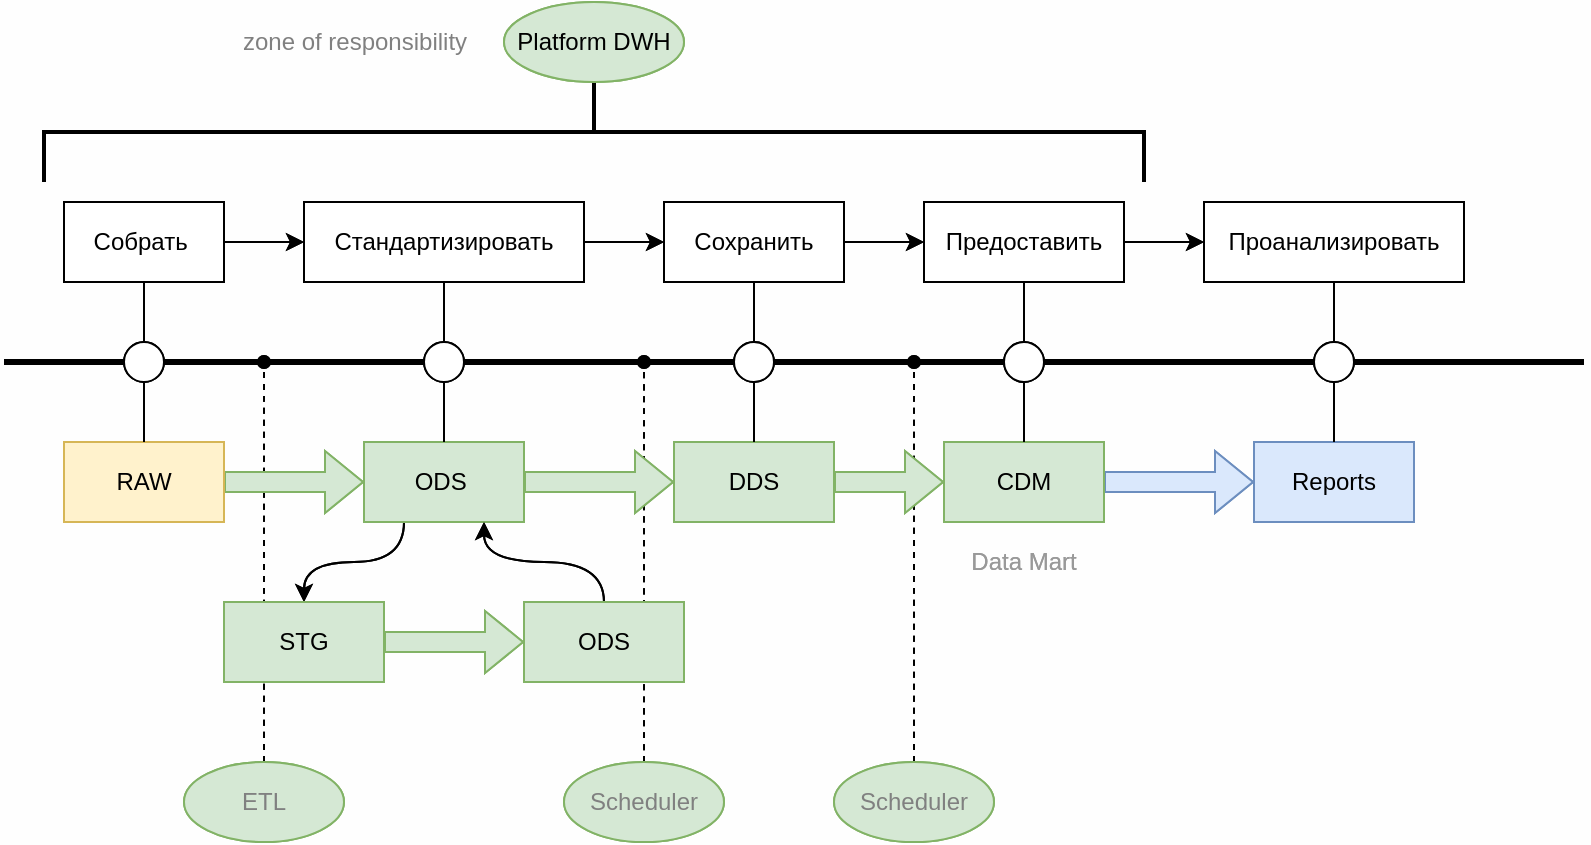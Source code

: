 <mxfile version="22.0.6" type="github" pages="2">
  <diagram id="c-QMJQ57p_6x7q5uFnAX" name="Страница 1">
    <mxGraphModel dx="1674" dy="754" grid="1" gridSize="10" guides="1" tooltips="1" connect="1" arrows="1" fold="1" page="1" pageScale="1" pageWidth="827" pageHeight="1169" background="#FEFEFE" math="0" shadow="0">
      <root>
        <mxCell id="0" />
        <mxCell id="1" parent="0" />
        <mxCell id="WcInBPtn6R1BTD71Xo1q-1" style="edgeStyle=orthogonalEdgeStyle;rounded=0;orthogonalLoop=1;jettySize=auto;html=1;dashed=1;strokeWidth=1;fontColor=#999999;startArrow=none;startFill=0;endArrow=oval;endFill=1;curved=1;" parent="1" source="WcInBPtn6R1BTD71Xo1q-53" edge="1">
          <mxGeometry relative="1" as="geometry">
            <mxPoint x="465" y="240" as="targetPoint" />
          </mxGeometry>
        </mxCell>
        <mxCell id="WcInBPtn6R1BTD71Xo1q-2" style="edgeStyle=orthogonalEdgeStyle;rounded=0;orthogonalLoop=1;jettySize=auto;html=1;dashed=1;strokeWidth=1;fontColor=#999999;startArrow=none;startFill=0;endArrow=oval;endFill=1;exitX=0.5;exitY=0;exitDx=0;exitDy=0;curved=1;" parent="1" source="WcInBPtn6R1BTD71Xo1q-52" edge="1">
          <mxGeometry relative="1" as="geometry">
            <mxPoint x="330" y="240" as="targetPoint" />
            <Array as="points">
              <mxPoint x="330" y="440" />
            </Array>
          </mxGeometry>
        </mxCell>
        <mxCell id="WcInBPtn6R1BTD71Xo1q-3" style="edgeStyle=orthogonalEdgeStyle;rounded=0;orthogonalLoop=1;jettySize=auto;html=1;strokeWidth=1;fontColor=#999999;startArrow=none;startFill=0;endArrow=oval;endFill=1;dashed=1;curved=1;" parent="1" source="WcInBPtn6R1BTD71Xo1q-51" edge="1">
          <mxGeometry relative="1" as="geometry">
            <mxPoint x="140" y="240" as="targetPoint" />
          </mxGeometry>
        </mxCell>
        <mxCell id="WcInBPtn6R1BTD71Xo1q-4" value="" style="edgeStyle=orthogonalEdgeStyle;rounded=0;orthogonalLoop=1;jettySize=auto;html=1;curved=1;" parent="1" source="WcInBPtn6R1BTD71Xo1q-5" target="WcInBPtn6R1BTD71Xo1q-7" edge="1">
          <mxGeometry relative="1" as="geometry" />
        </mxCell>
        <mxCell id="WcInBPtn6R1BTD71Xo1q-5" value="Собрать&amp;nbsp;" style="rounded=0;whiteSpace=wrap;html=1;fontFamily=Helvetica;fontSize=12;fontColor=default;align=center;strokeColor=default;fillColor=default;" parent="1" vertex="1">
          <mxGeometry x="40" y="160" width="80" height="40" as="geometry" />
        </mxCell>
        <mxCell id="WcInBPtn6R1BTD71Xo1q-6" value="" style="edgeStyle=orthogonalEdgeStyle;rounded=0;orthogonalLoop=1;jettySize=auto;html=1;curved=1;" parent="1" source="WcInBPtn6R1BTD71Xo1q-7" target="WcInBPtn6R1BTD71Xo1q-9" edge="1">
          <mxGeometry relative="1" as="geometry" />
        </mxCell>
        <mxCell id="WcInBPtn6R1BTD71Xo1q-7" value="Стандартизировать" style="rounded=0;whiteSpace=wrap;html=1;" parent="1" vertex="1">
          <mxGeometry x="160" y="160" width="140" height="40" as="geometry" />
        </mxCell>
        <mxCell id="WcInBPtn6R1BTD71Xo1q-8" value="" style="edgeStyle=orthogonalEdgeStyle;rounded=0;orthogonalLoop=1;jettySize=auto;html=1;curved=1;" parent="1" source="WcInBPtn6R1BTD71Xo1q-9" target="WcInBPtn6R1BTD71Xo1q-11" edge="1">
          <mxGeometry relative="1" as="geometry" />
        </mxCell>
        <mxCell id="WcInBPtn6R1BTD71Xo1q-9" value="Сохранить" style="rounded=0;whiteSpace=wrap;html=1;" parent="1" vertex="1">
          <mxGeometry x="340" y="160" width="90" height="40" as="geometry" />
        </mxCell>
        <mxCell id="WcInBPtn6R1BTD71Xo1q-10" value="" style="edgeStyle=orthogonalEdgeStyle;rounded=0;orthogonalLoop=1;jettySize=auto;html=1;curved=1;" parent="1" source="WcInBPtn6R1BTD71Xo1q-11" target="WcInBPtn6R1BTD71Xo1q-12" edge="1">
          <mxGeometry relative="1" as="geometry" />
        </mxCell>
        <mxCell id="WcInBPtn6R1BTD71Xo1q-11" value="Предоставить" style="rounded=0;whiteSpace=wrap;html=1;" parent="1" vertex="1">
          <mxGeometry x="470" y="160" width="100" height="40" as="geometry" />
        </mxCell>
        <mxCell id="WcInBPtn6R1BTD71Xo1q-12" value="Проанализировать" style="rounded=0;whiteSpace=wrap;html=1;" parent="1" vertex="1">
          <mxGeometry x="610" y="160" width="130" height="40" as="geometry" />
        </mxCell>
        <mxCell id="WcInBPtn6R1BTD71Xo1q-13" value="" style="endArrow=none;html=1;rounded=0;startArrow=none;strokeWidth=3;curved=1;" parent="1" source="WcInBPtn6R1BTD71Xo1q-43" edge="1">
          <mxGeometry width="50" height="50" relative="1" as="geometry">
            <mxPoint x="10" y="240" as="sourcePoint" />
            <mxPoint x="800" y="240" as="targetPoint" />
          </mxGeometry>
        </mxCell>
        <mxCell id="WcInBPtn6R1BTD71Xo1q-14" style="edgeStyle=orthogonalEdgeStyle;rounded=0;orthogonalLoop=1;jettySize=auto;html=1;entryX=0;entryY=0.5;entryDx=0;entryDy=0;shape=flexArrow;fillColor=#d5e8d4;strokeColor=#82b366;curved=1;" parent="1" source="WcInBPtn6R1BTD71Xo1q-15" target="WcInBPtn6R1BTD71Xo1q-18" edge="1">
          <mxGeometry relative="1" as="geometry" />
        </mxCell>
        <mxCell id="WcInBPtn6R1BTD71Xo1q-15" value="RAW" style="rounded=0;whiteSpace=wrap;html=1;fillColor=#fff2cc;strokeColor=#d6b656;" parent="1" vertex="1">
          <mxGeometry x="40" y="280" width="80" height="40" as="geometry" />
        </mxCell>
        <mxCell id="WcInBPtn6R1BTD71Xo1q-16" style="edgeStyle=orthogonalEdgeStyle;rounded=0;orthogonalLoop=1;jettySize=auto;html=1;entryX=0;entryY=0.5;entryDx=0;entryDy=0;shape=flexArrow;fillColor=#d5e8d4;strokeColor=#82b366;curved=1;" parent="1" source="WcInBPtn6R1BTD71Xo1q-18" target="WcInBPtn6R1BTD71Xo1q-20" edge="1">
          <mxGeometry relative="1" as="geometry" />
        </mxCell>
        <mxCell id="WcInBPtn6R1BTD71Xo1q-17" style="edgeStyle=orthogonalEdgeStyle;rounded=0;orthogonalLoop=1;jettySize=auto;html=1;entryX=0.5;entryY=0;entryDx=0;entryDy=0;strokeWidth=1;startArrow=none;startFill=0;endArrow=classic;endFill=1;curved=1;" parent="1" source="WcInBPtn6R1BTD71Xo1q-18" target="WcInBPtn6R1BTD71Xo1q-46" edge="1">
          <mxGeometry relative="1" as="geometry">
            <Array as="points">
              <mxPoint x="210" y="340" />
              <mxPoint x="160" y="340" />
            </Array>
          </mxGeometry>
        </mxCell>
        <mxCell id="WcInBPtn6R1BTD71Xo1q-18" value="ODS&amp;nbsp;" style="rounded=0;whiteSpace=wrap;html=1;fillColor=#d5e8d4;strokeColor=#82b366;" parent="1" vertex="1">
          <mxGeometry x="190" y="280" width="80" height="40" as="geometry" />
        </mxCell>
        <mxCell id="WcInBPtn6R1BTD71Xo1q-19" style="edgeStyle=orthogonalEdgeStyle;rounded=0;orthogonalLoop=1;jettySize=auto;html=1;entryX=0;entryY=0.5;entryDx=0;entryDy=0;shape=flexArrow;fillColor=#d5e8d4;strokeColor=#82b366;curved=1;" parent="1" source="WcInBPtn6R1BTD71Xo1q-20" target="WcInBPtn6R1BTD71Xo1q-22" edge="1">
          <mxGeometry relative="1" as="geometry" />
        </mxCell>
        <mxCell id="WcInBPtn6R1BTD71Xo1q-20" value="DDS" style="rounded=0;whiteSpace=wrap;html=1;fillColor=#d5e8d4;strokeColor=#82b366;" parent="1" vertex="1">
          <mxGeometry x="345" y="280" width="80" height="40" as="geometry" />
        </mxCell>
        <mxCell id="WcInBPtn6R1BTD71Xo1q-21" style="edgeStyle=orthogonalEdgeStyle;rounded=0;orthogonalLoop=1;jettySize=auto;html=1;entryX=0;entryY=0.5;entryDx=0;entryDy=0;shape=flexArrow;fillColor=#dae8fc;strokeColor=#6c8ebf;curved=1;" parent="1" source="WcInBPtn6R1BTD71Xo1q-22" target="WcInBPtn6R1BTD71Xo1q-23" edge="1">
          <mxGeometry relative="1" as="geometry">
            <mxPoint x="630" y="300" as="targetPoint" />
          </mxGeometry>
        </mxCell>
        <mxCell id="WcInBPtn6R1BTD71Xo1q-22" value="CDM" style="rounded=0;whiteSpace=wrap;html=1;fillColor=#d5e8d4;strokeColor=#82b366;" parent="1" vertex="1">
          <mxGeometry x="480" y="280" width="80" height="40" as="geometry" />
        </mxCell>
        <mxCell id="WcInBPtn6R1BTD71Xo1q-23" value="Reports" style="rounded=0;whiteSpace=wrap;html=1;fillColor=#dae8fc;strokeColor=#6c8ebf;" parent="1" vertex="1">
          <mxGeometry x="635" y="280" width="80" height="40" as="geometry" />
        </mxCell>
        <mxCell id="WcInBPtn6R1BTD71Xo1q-24" value="Data Mart" style="text;html=1;strokeColor=none;fillColor=none;align=center;verticalAlign=middle;whiteSpace=wrap;rounded=0;fontColor=#999999;" parent="1" vertex="1">
          <mxGeometry x="480" y="330" width="80" height="20" as="geometry" />
        </mxCell>
        <mxCell id="WcInBPtn6R1BTD71Xo1q-25" value="" style="edgeStyle=orthogonalEdgeStyle;rounded=0;orthogonalLoop=1;jettySize=auto;html=1;startArrow=none;startFill=0;endArrow=none;endFill=0;curved=1;" parent="1" source="WcInBPtn6R1BTD71Xo1q-27" target="WcInBPtn6R1BTD71Xo1q-5" edge="1">
          <mxGeometry relative="1" as="geometry" />
        </mxCell>
        <mxCell id="WcInBPtn6R1BTD71Xo1q-26" style="edgeStyle=orthogonalEdgeStyle;rounded=0;orthogonalLoop=1;jettySize=auto;html=1;entryX=0.5;entryY=0;entryDx=0;entryDy=0;startArrow=none;startFill=0;endArrow=none;endFill=0;curved=1;" parent="1" source="WcInBPtn6R1BTD71Xo1q-27" target="WcInBPtn6R1BTD71Xo1q-15" edge="1">
          <mxGeometry relative="1" as="geometry" />
        </mxCell>
        <mxCell id="WcInBPtn6R1BTD71Xo1q-27" value="" style="ellipse;whiteSpace=wrap;html=1;aspect=fixed;rounded=0;" parent="1" vertex="1">
          <mxGeometry x="70" y="230" width="20" height="20" as="geometry" />
        </mxCell>
        <mxCell id="WcInBPtn6R1BTD71Xo1q-28" value="" style="endArrow=none;html=1;rounded=0;strokeWidth=3;curved=1;" parent="1" target="WcInBPtn6R1BTD71Xo1q-27" edge="1">
          <mxGeometry width="50" height="50" relative="1" as="geometry">
            <mxPoint x="10" y="240" as="sourcePoint" />
            <mxPoint x="800" y="240" as="targetPoint" />
          </mxGeometry>
        </mxCell>
        <mxCell id="WcInBPtn6R1BTD71Xo1q-29" style="edgeStyle=orthogonalEdgeStyle;rounded=0;orthogonalLoop=1;jettySize=auto;html=1;entryX=0.5;entryY=1;entryDx=0;entryDy=0;startArrow=none;startFill=0;endArrow=none;endFill=0;curved=1;" parent="1" source="WcInBPtn6R1BTD71Xo1q-31" target="WcInBPtn6R1BTD71Xo1q-7" edge="1">
          <mxGeometry relative="1" as="geometry" />
        </mxCell>
        <mxCell id="WcInBPtn6R1BTD71Xo1q-30" style="edgeStyle=orthogonalEdgeStyle;rounded=0;orthogonalLoop=1;jettySize=auto;html=1;entryX=0.5;entryY=0;entryDx=0;entryDy=0;startArrow=none;startFill=0;endArrow=none;endFill=0;curved=1;" parent="1" source="WcInBPtn6R1BTD71Xo1q-31" target="WcInBPtn6R1BTD71Xo1q-18" edge="1">
          <mxGeometry relative="1" as="geometry" />
        </mxCell>
        <mxCell id="WcInBPtn6R1BTD71Xo1q-31" value="" style="ellipse;whiteSpace=wrap;html=1;aspect=fixed;rounded=0;" parent="1" vertex="1">
          <mxGeometry x="220" y="230" width="20" height="20" as="geometry" />
        </mxCell>
        <mxCell id="WcInBPtn6R1BTD71Xo1q-32" value="" style="endArrow=none;html=1;rounded=0;startArrow=none;strokeWidth=3;curved=1;" parent="1" source="WcInBPtn6R1BTD71Xo1q-27" target="WcInBPtn6R1BTD71Xo1q-31" edge="1">
          <mxGeometry width="50" height="50" relative="1" as="geometry">
            <mxPoint x="90" y="240" as="sourcePoint" />
            <mxPoint x="800" y="240" as="targetPoint" />
            <Array as="points">
              <mxPoint x="150" y="240" />
            </Array>
          </mxGeometry>
        </mxCell>
        <mxCell id="WcInBPtn6R1BTD71Xo1q-33" value="" style="edgeStyle=orthogonalEdgeStyle;rounded=0;orthogonalLoop=1;jettySize=auto;html=1;startArrow=none;startFill=0;endArrow=none;endFill=0;curved=1;" parent="1" source="WcInBPtn6R1BTD71Xo1q-35" target="WcInBPtn6R1BTD71Xo1q-9" edge="1">
          <mxGeometry relative="1" as="geometry" />
        </mxCell>
        <mxCell id="WcInBPtn6R1BTD71Xo1q-34" value="" style="edgeStyle=orthogonalEdgeStyle;rounded=0;orthogonalLoop=1;jettySize=auto;html=1;startArrow=none;startFill=0;endArrow=none;endFill=0;curved=1;" parent="1" source="WcInBPtn6R1BTD71Xo1q-35" target="WcInBPtn6R1BTD71Xo1q-20" edge="1">
          <mxGeometry relative="1" as="geometry" />
        </mxCell>
        <mxCell id="WcInBPtn6R1BTD71Xo1q-35" value="" style="ellipse;whiteSpace=wrap;html=1;aspect=fixed;rounded=0;" parent="1" vertex="1">
          <mxGeometry x="375" y="230" width="20" height="20" as="geometry" />
        </mxCell>
        <mxCell id="WcInBPtn6R1BTD71Xo1q-36" value="" style="endArrow=none;html=1;rounded=0;startArrow=none;strokeWidth=3;curved=1;" parent="1" source="WcInBPtn6R1BTD71Xo1q-31" target="WcInBPtn6R1BTD71Xo1q-35" edge="1">
          <mxGeometry width="50" height="50" relative="1" as="geometry">
            <mxPoint x="240" y="240" as="sourcePoint" />
            <mxPoint x="800" y="240" as="targetPoint" />
          </mxGeometry>
        </mxCell>
        <mxCell id="WcInBPtn6R1BTD71Xo1q-37" value="" style="edgeStyle=orthogonalEdgeStyle;rounded=0;orthogonalLoop=1;jettySize=auto;html=1;startArrow=none;startFill=0;endArrow=none;endFill=0;curved=1;" parent="1" source="WcInBPtn6R1BTD71Xo1q-39" target="WcInBPtn6R1BTD71Xo1q-11" edge="1">
          <mxGeometry relative="1" as="geometry" />
        </mxCell>
        <mxCell id="WcInBPtn6R1BTD71Xo1q-38" style="edgeStyle=orthogonalEdgeStyle;rounded=0;orthogonalLoop=1;jettySize=auto;html=1;entryX=0.5;entryY=0;entryDx=0;entryDy=0;startArrow=none;startFill=0;endArrow=none;endFill=0;curved=1;" parent="1" source="WcInBPtn6R1BTD71Xo1q-39" target="WcInBPtn6R1BTD71Xo1q-22" edge="1">
          <mxGeometry relative="1" as="geometry" />
        </mxCell>
        <mxCell id="WcInBPtn6R1BTD71Xo1q-39" value="" style="ellipse;whiteSpace=wrap;html=1;aspect=fixed;rounded=0;" parent="1" vertex="1">
          <mxGeometry x="510" y="230" width="20" height="20" as="geometry" />
        </mxCell>
        <mxCell id="WcInBPtn6R1BTD71Xo1q-40" value="" style="endArrow=none;html=1;rounded=0;startArrow=none;strokeWidth=3;curved=1;" parent="1" source="WcInBPtn6R1BTD71Xo1q-35" target="WcInBPtn6R1BTD71Xo1q-39" edge="1">
          <mxGeometry width="50" height="50" relative="1" as="geometry">
            <mxPoint x="395" y="240" as="sourcePoint" />
            <mxPoint x="800" y="240" as="targetPoint" />
            <Array as="points">
              <mxPoint x="460" y="240" />
            </Array>
          </mxGeometry>
        </mxCell>
        <mxCell id="WcInBPtn6R1BTD71Xo1q-41" value="" style="edgeStyle=orthogonalEdgeStyle;rounded=0;orthogonalLoop=1;jettySize=auto;html=1;startArrow=none;startFill=0;endArrow=none;endFill=0;curved=1;" parent="1" source="WcInBPtn6R1BTD71Xo1q-43" target="WcInBPtn6R1BTD71Xo1q-12" edge="1">
          <mxGeometry relative="1" as="geometry" />
        </mxCell>
        <mxCell id="WcInBPtn6R1BTD71Xo1q-42" value="" style="edgeStyle=orthogonalEdgeStyle;rounded=0;orthogonalLoop=1;jettySize=auto;html=1;startArrow=none;startFill=0;endArrow=none;endFill=0;curved=1;" parent="1" source="WcInBPtn6R1BTD71Xo1q-43" target="WcInBPtn6R1BTD71Xo1q-23" edge="1">
          <mxGeometry relative="1" as="geometry" />
        </mxCell>
        <mxCell id="WcInBPtn6R1BTD71Xo1q-43" value="" style="ellipse;whiteSpace=wrap;html=1;aspect=fixed;rounded=0;" parent="1" vertex="1">
          <mxGeometry x="665" y="230" width="20" height="20" as="geometry" />
        </mxCell>
        <mxCell id="WcInBPtn6R1BTD71Xo1q-44" value="" style="endArrow=none;html=1;rounded=0;startArrow=none;strokeWidth=3;curved=1;" parent="1" source="WcInBPtn6R1BTD71Xo1q-39" target="WcInBPtn6R1BTD71Xo1q-43" edge="1">
          <mxGeometry width="50" height="50" relative="1" as="geometry">
            <mxPoint x="530" y="240" as="sourcePoint" />
            <mxPoint x="800" y="240" as="targetPoint" />
          </mxGeometry>
        </mxCell>
        <mxCell id="WcInBPtn6R1BTD71Xo1q-45" value="" style="edgeStyle=orthogonalEdgeStyle;rounded=0;orthogonalLoop=1;jettySize=auto;html=1;strokeWidth=1;startArrow=none;startFill=0;endArrow=classic;endFill=1;shape=flexArrow;fillColor=#d5e8d4;strokeColor=#82b366;curved=1;" parent="1" source="WcInBPtn6R1BTD71Xo1q-46" target="WcInBPtn6R1BTD71Xo1q-48" edge="1">
          <mxGeometry relative="1" as="geometry" />
        </mxCell>
        <mxCell id="WcInBPtn6R1BTD71Xo1q-46" value="STG" style="rounded=0;whiteSpace=wrap;html=1;fillColor=#d5e8d4;strokeColor=#82b366;" parent="1" vertex="1">
          <mxGeometry x="120" y="360" width="80" height="40" as="geometry" />
        </mxCell>
        <mxCell id="WcInBPtn6R1BTD71Xo1q-47" style="edgeStyle=orthogonalEdgeStyle;rounded=0;orthogonalLoop=1;jettySize=auto;html=1;strokeWidth=1;startArrow=none;startFill=0;endArrow=classic;endFill=1;exitX=0.5;exitY=0;exitDx=0;exitDy=0;curved=1;" parent="1" source="WcInBPtn6R1BTD71Xo1q-48" edge="1">
          <mxGeometry relative="1" as="geometry">
            <mxPoint x="250" y="320" as="targetPoint" />
            <Array as="points">
              <mxPoint x="310" y="340" />
              <mxPoint x="250" y="340" />
            </Array>
          </mxGeometry>
        </mxCell>
        <mxCell id="WcInBPtn6R1BTD71Xo1q-48" value="ODS" style="rounded=0;whiteSpace=wrap;html=1;fillColor=#d5e8d4;strokeColor=#82b366;" parent="1" vertex="1">
          <mxGeometry x="270" y="360" width="80" height="40" as="geometry" />
        </mxCell>
        <mxCell id="WcInBPtn6R1BTD71Xo1q-49" value="" style="strokeWidth=2;html=1;shape=mxgraph.flowchart.annotation_2;align=left;labelPosition=right;pointerEvents=1;direction=south;rounded=0;" parent="1" vertex="1">
          <mxGeometry x="30" y="100" width="550" height="50" as="geometry" />
        </mxCell>
        <mxCell id="WcInBPtn6R1BTD71Xo1q-50" value="Platform DWH" style="ellipse;whiteSpace=wrap;html=1;fontFamily=Helvetica;fontSize=12;fontColor=default;align=center;strokeColor=#82b366;fillColor=#d5e8d4;rounded=0;" parent="1" vertex="1">
          <mxGeometry x="260" y="60" width="90" height="40" as="geometry" />
        </mxCell>
        <mxCell id="WcInBPtn6R1BTD71Xo1q-51" value="ETL" style="ellipse;whiteSpace=wrap;html=1;fontFamily=Helvetica;fontSize=12;fontColor=#808080;align=center;strokeColor=#82b366;fillColor=#d5e8d4;gradientColor=none;rounded=0;" parent="1" vertex="1">
          <mxGeometry x="100" y="440" width="80" height="40" as="geometry" />
        </mxCell>
        <mxCell id="WcInBPtn6R1BTD71Xo1q-52" value="Scheduler" style="ellipse;whiteSpace=wrap;html=1;fontFamily=Helvetica;fontSize=12;fontColor=#808080;align=center;strokeColor=#82b366;fillColor=#d5e8d4;rounded=0;" parent="1" vertex="1">
          <mxGeometry x="290" y="440" width="80" height="40" as="geometry" />
        </mxCell>
        <mxCell id="WcInBPtn6R1BTD71Xo1q-53" value="Scheduler" style="ellipse;whiteSpace=wrap;html=1;fontFamily=Helvetica;fontSize=12;fontColor=#808080;align=center;strokeColor=#82b366;fillColor=#d5e8d4;rounded=0;" parent="1" vertex="1">
          <mxGeometry x="425" y="440" width="80" height="40" as="geometry" />
        </mxCell>
        <mxCell id="WcInBPtn6R1BTD71Xo1q-56" value="&lt;div class=&quot;srk_jie_guo_html&quot; id=&quot;jieguo_show_1_html&quot;&gt;zone of responsibility&lt;/div&gt;" style="text;html=1;align=center;verticalAlign=middle;resizable=0;points=[];autosize=1;strokeColor=none;fillColor=none;fontColor=#808080;rounded=0;" parent="1" vertex="1">
          <mxGeometry x="115" y="65" width="140" height="30" as="geometry" />
        </mxCell>
        <mxCell id="r0xALm4YBKPD3x3uyGjz-1" style="edgeStyle=orthogonalEdgeStyle;rounded=0;orthogonalLoop=1;jettySize=auto;html=1;dashed=1;strokeWidth=1;fontColor=#999999;startArrow=none;startFill=0;endArrow=oval;endFill=1;curved=1;" parent="1" source="r0xALm4YBKPD3x3uyGjz-53" edge="1">
          <mxGeometry relative="1" as="geometry">
            <mxPoint x="465" y="240" as="targetPoint" />
          </mxGeometry>
        </mxCell>
        <mxCell id="r0xALm4YBKPD3x3uyGjz-2" style="edgeStyle=orthogonalEdgeStyle;rounded=0;orthogonalLoop=1;jettySize=auto;html=1;dashed=1;strokeWidth=1;fontColor=#999999;startArrow=none;startFill=0;endArrow=oval;endFill=1;exitX=0.5;exitY=0;exitDx=0;exitDy=0;curved=1;" parent="1" source="r0xALm4YBKPD3x3uyGjz-52" edge="1">
          <mxGeometry relative="1" as="geometry">
            <mxPoint x="330" y="240" as="targetPoint" />
            <Array as="points">
              <mxPoint x="330" y="440" />
            </Array>
          </mxGeometry>
        </mxCell>
        <mxCell id="r0xALm4YBKPD3x3uyGjz-3" style="edgeStyle=orthogonalEdgeStyle;rounded=0;orthogonalLoop=1;jettySize=auto;html=1;strokeWidth=1;fontColor=#999999;startArrow=none;startFill=0;endArrow=oval;endFill=1;dashed=1;curved=1;" parent="1" source="r0xALm4YBKPD3x3uyGjz-51" edge="1">
          <mxGeometry relative="1" as="geometry">
            <mxPoint x="140" y="240" as="targetPoint" />
          </mxGeometry>
        </mxCell>
        <mxCell id="r0xALm4YBKPD3x3uyGjz-4" value="" style="edgeStyle=orthogonalEdgeStyle;rounded=0;orthogonalLoop=1;jettySize=auto;html=1;curved=1;" parent="1" source="r0xALm4YBKPD3x3uyGjz-5" target="r0xALm4YBKPD3x3uyGjz-7" edge="1">
          <mxGeometry relative="1" as="geometry" />
        </mxCell>
        <mxCell id="r0xALm4YBKPD3x3uyGjz-5" value="Собрать&amp;nbsp;" style="rounded=0;whiteSpace=wrap;html=1;fontFamily=Helvetica;fontSize=12;fontColor=default;align=center;strokeColor=default;fillColor=default;" parent="1" vertex="1">
          <mxGeometry x="40" y="160" width="80" height="40" as="geometry" />
        </mxCell>
        <mxCell id="r0xALm4YBKPD3x3uyGjz-6" value="" style="edgeStyle=orthogonalEdgeStyle;rounded=0;orthogonalLoop=1;jettySize=auto;html=1;curved=1;" parent="1" source="r0xALm4YBKPD3x3uyGjz-7" target="r0xALm4YBKPD3x3uyGjz-9" edge="1">
          <mxGeometry relative="1" as="geometry" />
        </mxCell>
        <mxCell id="r0xALm4YBKPD3x3uyGjz-7" value="Стандартизировать" style="rounded=0;whiteSpace=wrap;html=1;" parent="1" vertex="1">
          <mxGeometry x="160" y="160" width="140" height="40" as="geometry" />
        </mxCell>
        <mxCell id="r0xALm4YBKPD3x3uyGjz-8" value="" style="edgeStyle=orthogonalEdgeStyle;rounded=0;orthogonalLoop=1;jettySize=auto;html=1;curved=1;" parent="1" source="r0xALm4YBKPD3x3uyGjz-9" target="r0xALm4YBKPD3x3uyGjz-11" edge="1">
          <mxGeometry relative="1" as="geometry" />
        </mxCell>
        <mxCell id="r0xALm4YBKPD3x3uyGjz-9" value="Сохранить" style="rounded=0;whiteSpace=wrap;html=1;" parent="1" vertex="1">
          <mxGeometry x="340" y="160" width="90" height="40" as="geometry" />
        </mxCell>
        <mxCell id="r0xALm4YBKPD3x3uyGjz-10" value="" style="edgeStyle=orthogonalEdgeStyle;rounded=0;orthogonalLoop=1;jettySize=auto;html=1;curved=1;" parent="1" source="r0xALm4YBKPD3x3uyGjz-11" target="r0xALm4YBKPD3x3uyGjz-12" edge="1">
          <mxGeometry relative="1" as="geometry" />
        </mxCell>
        <mxCell id="r0xALm4YBKPD3x3uyGjz-11" value="Предоставить" style="rounded=0;whiteSpace=wrap;html=1;" parent="1" vertex="1">
          <mxGeometry x="470" y="160" width="100" height="40" as="geometry" />
        </mxCell>
        <mxCell id="r0xALm4YBKPD3x3uyGjz-12" value="Проанализировать" style="rounded=0;whiteSpace=wrap;html=1;" parent="1" vertex="1">
          <mxGeometry x="610" y="160" width="130" height="40" as="geometry" />
        </mxCell>
        <mxCell id="r0xALm4YBKPD3x3uyGjz-13" value="" style="endArrow=none;html=1;rounded=0;startArrow=none;strokeWidth=3;curved=1;" parent="1" source="r0xALm4YBKPD3x3uyGjz-43" edge="1">
          <mxGeometry width="50" height="50" relative="1" as="geometry">
            <mxPoint x="10" y="240" as="sourcePoint" />
            <mxPoint x="800" y="240" as="targetPoint" />
          </mxGeometry>
        </mxCell>
        <mxCell id="r0xALm4YBKPD3x3uyGjz-14" style="edgeStyle=orthogonalEdgeStyle;rounded=0;orthogonalLoop=1;jettySize=auto;html=1;entryX=0;entryY=0.5;entryDx=0;entryDy=0;shape=flexArrow;fillColor=#d5e8d4;strokeColor=#82b366;curved=1;" parent="1" source="r0xALm4YBKPD3x3uyGjz-15" target="r0xALm4YBKPD3x3uyGjz-18" edge="1">
          <mxGeometry relative="1" as="geometry" />
        </mxCell>
        <mxCell id="r0xALm4YBKPD3x3uyGjz-15" value="RAW" style="rounded=0;whiteSpace=wrap;html=1;fillColor=#fff2cc;strokeColor=#d6b656;" parent="1" vertex="1">
          <mxGeometry x="40" y="280" width="80" height="40" as="geometry" />
        </mxCell>
        <mxCell id="r0xALm4YBKPD3x3uyGjz-16" style="edgeStyle=orthogonalEdgeStyle;rounded=0;orthogonalLoop=1;jettySize=auto;html=1;entryX=0;entryY=0.5;entryDx=0;entryDy=0;shape=flexArrow;fillColor=#d5e8d4;strokeColor=#82b366;curved=1;" parent="1" source="r0xALm4YBKPD3x3uyGjz-18" target="r0xALm4YBKPD3x3uyGjz-20" edge="1">
          <mxGeometry relative="1" as="geometry" />
        </mxCell>
        <mxCell id="r0xALm4YBKPD3x3uyGjz-17" style="edgeStyle=orthogonalEdgeStyle;rounded=0;orthogonalLoop=1;jettySize=auto;html=1;entryX=0.5;entryY=0;entryDx=0;entryDy=0;strokeWidth=1;startArrow=none;startFill=0;endArrow=classic;endFill=1;curved=1;" parent="1" source="r0xALm4YBKPD3x3uyGjz-18" target="r0xALm4YBKPD3x3uyGjz-46" edge="1">
          <mxGeometry relative="1" as="geometry">
            <Array as="points">
              <mxPoint x="210" y="340" />
              <mxPoint x="160" y="340" />
            </Array>
          </mxGeometry>
        </mxCell>
        <mxCell id="r0xALm4YBKPD3x3uyGjz-18" value="ODS&amp;nbsp;" style="rounded=0;whiteSpace=wrap;html=1;fillColor=#d5e8d4;strokeColor=#82b366;" parent="1" vertex="1">
          <mxGeometry x="190" y="280" width="80" height="40" as="geometry" />
        </mxCell>
        <mxCell id="r0xALm4YBKPD3x3uyGjz-19" style="edgeStyle=orthogonalEdgeStyle;rounded=0;orthogonalLoop=1;jettySize=auto;html=1;entryX=0;entryY=0.5;entryDx=0;entryDy=0;shape=flexArrow;fillColor=#d5e8d4;strokeColor=#82b366;curved=1;" parent="1" source="r0xALm4YBKPD3x3uyGjz-20" target="r0xALm4YBKPD3x3uyGjz-22" edge="1">
          <mxGeometry relative="1" as="geometry" />
        </mxCell>
        <mxCell id="r0xALm4YBKPD3x3uyGjz-20" value="DDS" style="rounded=0;whiteSpace=wrap;html=1;fillColor=#d5e8d4;strokeColor=#82b366;" parent="1" vertex="1">
          <mxGeometry x="345" y="280" width="80" height="40" as="geometry" />
        </mxCell>
        <mxCell id="r0xALm4YBKPD3x3uyGjz-21" style="edgeStyle=orthogonalEdgeStyle;rounded=0;orthogonalLoop=1;jettySize=auto;html=1;entryX=0;entryY=0.5;entryDx=0;entryDy=0;shape=flexArrow;fillColor=#dae8fc;strokeColor=#6c8ebf;curved=1;" parent="1" source="r0xALm4YBKPD3x3uyGjz-22" target="r0xALm4YBKPD3x3uyGjz-23" edge="1">
          <mxGeometry relative="1" as="geometry">
            <mxPoint x="630" y="300" as="targetPoint" />
          </mxGeometry>
        </mxCell>
        <mxCell id="r0xALm4YBKPD3x3uyGjz-22" value="CDM" style="rounded=0;whiteSpace=wrap;html=1;fillColor=#d5e8d4;strokeColor=#82b366;" parent="1" vertex="1">
          <mxGeometry x="480" y="280" width="80" height="40" as="geometry" />
        </mxCell>
        <mxCell id="r0xALm4YBKPD3x3uyGjz-23" value="Reports" style="rounded=0;whiteSpace=wrap;html=1;fillColor=#dae8fc;strokeColor=#6c8ebf;" parent="1" vertex="1">
          <mxGeometry x="635" y="280" width="80" height="40" as="geometry" />
        </mxCell>
        <mxCell id="r0xALm4YBKPD3x3uyGjz-24" value="Data Mart" style="text;html=1;strokeColor=none;fillColor=none;align=center;verticalAlign=middle;whiteSpace=wrap;rounded=0;fontColor=#999999;" parent="1" vertex="1">
          <mxGeometry x="480" y="330" width="80" height="20" as="geometry" />
        </mxCell>
        <mxCell id="r0xALm4YBKPD3x3uyGjz-25" value="" style="edgeStyle=orthogonalEdgeStyle;rounded=0;orthogonalLoop=1;jettySize=auto;html=1;startArrow=none;startFill=0;endArrow=none;endFill=0;curved=1;" parent="1" source="r0xALm4YBKPD3x3uyGjz-27" target="r0xALm4YBKPD3x3uyGjz-5" edge="1">
          <mxGeometry relative="1" as="geometry" />
        </mxCell>
        <mxCell id="r0xALm4YBKPD3x3uyGjz-26" style="edgeStyle=orthogonalEdgeStyle;rounded=0;orthogonalLoop=1;jettySize=auto;html=1;entryX=0.5;entryY=0;entryDx=0;entryDy=0;startArrow=none;startFill=0;endArrow=none;endFill=0;curved=1;" parent="1" source="r0xALm4YBKPD3x3uyGjz-27" target="r0xALm4YBKPD3x3uyGjz-15" edge="1">
          <mxGeometry relative="1" as="geometry" />
        </mxCell>
        <mxCell id="r0xALm4YBKPD3x3uyGjz-27" value="" style="ellipse;whiteSpace=wrap;html=1;aspect=fixed;rounded=0;" parent="1" vertex="1">
          <mxGeometry x="70" y="230" width="20" height="20" as="geometry" />
        </mxCell>
        <mxCell id="r0xALm4YBKPD3x3uyGjz-28" value="" style="endArrow=none;html=1;rounded=0;strokeWidth=3;curved=1;" parent="1" target="r0xALm4YBKPD3x3uyGjz-27" edge="1">
          <mxGeometry width="50" height="50" relative="1" as="geometry">
            <mxPoint x="10" y="240" as="sourcePoint" />
            <mxPoint x="800" y="240" as="targetPoint" />
          </mxGeometry>
        </mxCell>
        <mxCell id="r0xALm4YBKPD3x3uyGjz-29" style="edgeStyle=orthogonalEdgeStyle;rounded=0;orthogonalLoop=1;jettySize=auto;html=1;entryX=0.5;entryY=1;entryDx=0;entryDy=0;startArrow=none;startFill=0;endArrow=none;endFill=0;curved=1;" parent="1" source="r0xALm4YBKPD3x3uyGjz-31" target="r0xALm4YBKPD3x3uyGjz-7" edge="1">
          <mxGeometry relative="1" as="geometry" />
        </mxCell>
        <mxCell id="r0xALm4YBKPD3x3uyGjz-30" style="edgeStyle=orthogonalEdgeStyle;rounded=0;orthogonalLoop=1;jettySize=auto;html=1;entryX=0.5;entryY=0;entryDx=0;entryDy=0;startArrow=none;startFill=0;endArrow=none;endFill=0;curved=1;" parent="1" source="r0xALm4YBKPD3x3uyGjz-31" target="r0xALm4YBKPD3x3uyGjz-18" edge="1">
          <mxGeometry relative="1" as="geometry" />
        </mxCell>
        <mxCell id="r0xALm4YBKPD3x3uyGjz-31" value="" style="ellipse;whiteSpace=wrap;html=1;aspect=fixed;rounded=0;" parent="1" vertex="1">
          <mxGeometry x="220" y="230" width="20" height="20" as="geometry" />
        </mxCell>
        <mxCell id="r0xALm4YBKPD3x3uyGjz-32" value="" style="endArrow=none;html=1;rounded=0;startArrow=none;strokeWidth=3;curved=1;" parent="1" source="r0xALm4YBKPD3x3uyGjz-27" target="r0xALm4YBKPD3x3uyGjz-31" edge="1">
          <mxGeometry width="50" height="50" relative="1" as="geometry">
            <mxPoint x="90" y="240" as="sourcePoint" />
            <mxPoint x="800" y="240" as="targetPoint" />
            <Array as="points">
              <mxPoint x="150" y="240" />
            </Array>
          </mxGeometry>
        </mxCell>
        <mxCell id="r0xALm4YBKPD3x3uyGjz-33" value="" style="edgeStyle=orthogonalEdgeStyle;rounded=0;orthogonalLoop=1;jettySize=auto;html=1;startArrow=none;startFill=0;endArrow=none;endFill=0;curved=1;" parent="1" source="r0xALm4YBKPD3x3uyGjz-35" target="r0xALm4YBKPD3x3uyGjz-9" edge="1">
          <mxGeometry relative="1" as="geometry" />
        </mxCell>
        <mxCell id="r0xALm4YBKPD3x3uyGjz-34" value="" style="edgeStyle=orthogonalEdgeStyle;rounded=0;orthogonalLoop=1;jettySize=auto;html=1;startArrow=none;startFill=0;endArrow=none;endFill=0;curved=1;" parent="1" source="r0xALm4YBKPD3x3uyGjz-35" target="r0xALm4YBKPD3x3uyGjz-20" edge="1">
          <mxGeometry relative="1" as="geometry" />
        </mxCell>
        <mxCell id="r0xALm4YBKPD3x3uyGjz-35" value="" style="ellipse;whiteSpace=wrap;html=1;aspect=fixed;rounded=0;" parent="1" vertex="1">
          <mxGeometry x="375" y="230" width="20" height="20" as="geometry" />
        </mxCell>
        <mxCell id="r0xALm4YBKPD3x3uyGjz-36" value="" style="endArrow=none;html=1;rounded=0;startArrow=none;strokeWidth=3;curved=1;" parent="1" source="r0xALm4YBKPD3x3uyGjz-31" target="r0xALm4YBKPD3x3uyGjz-35" edge="1">
          <mxGeometry width="50" height="50" relative="1" as="geometry">
            <mxPoint x="240" y="240" as="sourcePoint" />
            <mxPoint x="800" y="240" as="targetPoint" />
          </mxGeometry>
        </mxCell>
        <mxCell id="r0xALm4YBKPD3x3uyGjz-37" value="" style="edgeStyle=orthogonalEdgeStyle;rounded=0;orthogonalLoop=1;jettySize=auto;html=1;startArrow=none;startFill=0;endArrow=none;endFill=0;curved=1;" parent="1" source="r0xALm4YBKPD3x3uyGjz-39" target="r0xALm4YBKPD3x3uyGjz-11" edge="1">
          <mxGeometry relative="1" as="geometry" />
        </mxCell>
        <mxCell id="r0xALm4YBKPD3x3uyGjz-38" style="edgeStyle=orthogonalEdgeStyle;rounded=0;orthogonalLoop=1;jettySize=auto;html=1;entryX=0.5;entryY=0;entryDx=0;entryDy=0;startArrow=none;startFill=0;endArrow=none;endFill=0;curved=1;" parent="1" source="r0xALm4YBKPD3x3uyGjz-39" target="r0xALm4YBKPD3x3uyGjz-22" edge="1">
          <mxGeometry relative="1" as="geometry" />
        </mxCell>
        <mxCell id="r0xALm4YBKPD3x3uyGjz-39" value="" style="ellipse;whiteSpace=wrap;html=1;aspect=fixed;rounded=0;" parent="1" vertex="1">
          <mxGeometry x="510" y="230" width="20" height="20" as="geometry" />
        </mxCell>
        <mxCell id="r0xALm4YBKPD3x3uyGjz-40" value="" style="endArrow=none;html=1;rounded=0;startArrow=none;strokeWidth=3;curved=1;" parent="1" source="r0xALm4YBKPD3x3uyGjz-35" target="r0xALm4YBKPD3x3uyGjz-39" edge="1">
          <mxGeometry width="50" height="50" relative="1" as="geometry">
            <mxPoint x="395" y="240" as="sourcePoint" />
            <mxPoint x="800" y="240" as="targetPoint" />
            <Array as="points">
              <mxPoint x="460" y="240" />
            </Array>
          </mxGeometry>
        </mxCell>
        <mxCell id="r0xALm4YBKPD3x3uyGjz-41" value="" style="edgeStyle=orthogonalEdgeStyle;rounded=0;orthogonalLoop=1;jettySize=auto;html=1;startArrow=none;startFill=0;endArrow=none;endFill=0;curved=1;" parent="1" source="r0xALm4YBKPD3x3uyGjz-43" target="r0xALm4YBKPD3x3uyGjz-12" edge="1">
          <mxGeometry relative="1" as="geometry" />
        </mxCell>
        <mxCell id="r0xALm4YBKPD3x3uyGjz-42" value="" style="edgeStyle=orthogonalEdgeStyle;rounded=0;orthogonalLoop=1;jettySize=auto;html=1;startArrow=none;startFill=0;endArrow=none;endFill=0;curved=1;" parent="1" source="r0xALm4YBKPD3x3uyGjz-43" target="r0xALm4YBKPD3x3uyGjz-23" edge="1">
          <mxGeometry relative="1" as="geometry" />
        </mxCell>
        <mxCell id="r0xALm4YBKPD3x3uyGjz-43" value="" style="ellipse;whiteSpace=wrap;html=1;aspect=fixed;rounded=0;" parent="1" vertex="1">
          <mxGeometry x="665" y="230" width="20" height="20" as="geometry" />
        </mxCell>
        <mxCell id="r0xALm4YBKPD3x3uyGjz-44" value="" style="endArrow=none;html=1;rounded=0;startArrow=none;strokeWidth=3;curved=1;" parent="1" source="r0xALm4YBKPD3x3uyGjz-39" target="r0xALm4YBKPD3x3uyGjz-43" edge="1">
          <mxGeometry width="50" height="50" relative="1" as="geometry">
            <mxPoint x="530" y="240" as="sourcePoint" />
            <mxPoint x="800" y="240" as="targetPoint" />
          </mxGeometry>
        </mxCell>
        <mxCell id="r0xALm4YBKPD3x3uyGjz-45" value="" style="edgeStyle=orthogonalEdgeStyle;rounded=0;orthogonalLoop=1;jettySize=auto;html=1;strokeWidth=1;startArrow=none;startFill=0;endArrow=classic;endFill=1;shape=flexArrow;fillColor=#d5e8d4;strokeColor=#82b366;curved=1;" parent="1" source="r0xALm4YBKPD3x3uyGjz-46" target="r0xALm4YBKPD3x3uyGjz-48" edge="1">
          <mxGeometry relative="1" as="geometry" />
        </mxCell>
        <mxCell id="r0xALm4YBKPD3x3uyGjz-46" value="STG" style="rounded=0;whiteSpace=wrap;html=1;fillColor=#d5e8d4;strokeColor=#82b366;" parent="1" vertex="1">
          <mxGeometry x="120" y="360" width="80" height="40" as="geometry" />
        </mxCell>
        <mxCell id="r0xALm4YBKPD3x3uyGjz-47" style="edgeStyle=orthogonalEdgeStyle;rounded=0;orthogonalLoop=1;jettySize=auto;html=1;strokeWidth=1;startArrow=none;startFill=0;endArrow=classic;endFill=1;exitX=0.5;exitY=0;exitDx=0;exitDy=0;curved=1;" parent="1" source="r0xALm4YBKPD3x3uyGjz-48" edge="1">
          <mxGeometry relative="1" as="geometry">
            <mxPoint x="250" y="320" as="targetPoint" />
            <Array as="points">
              <mxPoint x="310" y="340" />
              <mxPoint x="250" y="340" />
            </Array>
          </mxGeometry>
        </mxCell>
        <mxCell id="r0xALm4YBKPD3x3uyGjz-48" value="ODS" style="rounded=0;whiteSpace=wrap;html=1;fillColor=#d5e8d4;strokeColor=#82b366;" parent="1" vertex="1">
          <mxGeometry x="270" y="360" width="80" height="40" as="geometry" />
        </mxCell>
        <mxCell id="r0xALm4YBKPD3x3uyGjz-49" value="" style="strokeWidth=2;html=1;shape=mxgraph.flowchart.annotation_2;align=left;labelPosition=right;pointerEvents=1;direction=south;rounded=0;" parent="1" vertex="1">
          <mxGeometry x="30" y="100" width="550" height="50" as="geometry" />
        </mxCell>
        <mxCell id="r0xALm4YBKPD3x3uyGjz-50" value="Platform DWH" style="ellipse;whiteSpace=wrap;html=1;fontFamily=Helvetica;fontSize=12;fontColor=default;align=center;strokeColor=#82b366;fillColor=#d5e8d4;rounded=0;" parent="1" vertex="1">
          <mxGeometry x="260" y="60" width="90" height="40" as="geometry" />
        </mxCell>
        <mxCell id="r0xALm4YBKPD3x3uyGjz-51" value="ETL" style="ellipse;whiteSpace=wrap;html=1;fontFamily=Helvetica;fontSize=12;fontColor=#808080;align=center;strokeColor=#82b366;fillColor=#d5e8d4;gradientColor=none;rounded=0;" parent="1" vertex="1">
          <mxGeometry x="100" y="440" width="80" height="40" as="geometry" />
        </mxCell>
        <mxCell id="r0xALm4YBKPD3x3uyGjz-52" value="Scheduler" style="ellipse;whiteSpace=wrap;html=1;fontFamily=Helvetica;fontSize=12;fontColor=#808080;align=center;strokeColor=#82b366;fillColor=#d5e8d4;rounded=0;" parent="1" vertex="1">
          <mxGeometry x="290" y="440" width="80" height="40" as="geometry" />
        </mxCell>
        <mxCell id="r0xALm4YBKPD3x3uyGjz-53" value="Scheduler" style="ellipse;whiteSpace=wrap;html=1;fontFamily=Helvetica;fontSize=12;fontColor=#808080;align=center;strokeColor=#82b366;fillColor=#d5e8d4;rounded=0;" parent="1" vertex="1">
          <mxGeometry x="425" y="440" width="80" height="40" as="geometry" />
        </mxCell>
      </root>
    </mxGraphModel>
  </diagram>
  <diagram id="a77vrD64Up3BBPkGBT5J" name="Page-2">
    <mxGraphModel dx="1674" dy="754" grid="1" gridSize="10" guides="1" tooltips="1" connect="1" arrows="1" fold="1" page="1" pageScale="1" pageWidth="850" pageHeight="1100" math="0" shadow="0">
      <root>
        <mxCell id="0" />
        <mxCell id="1" parent="0" />
        <mxCell id="OUC71T2iOJJOMT_DE11--1" style="edgeStyle=orthogonalEdgeStyle;rounded=0;orthogonalLoop=1;jettySize=auto;html=1;dashed=1;strokeWidth=1;fontColor=#999999;startArrow=none;startFill=0;endArrow=oval;endFill=1;curved=1;" edge="1" parent="1" source="OUC71T2iOJJOMT_DE11--53">
          <mxGeometry relative="1" as="geometry">
            <mxPoint x="485" y="290" as="targetPoint" />
          </mxGeometry>
        </mxCell>
        <mxCell id="OUC71T2iOJJOMT_DE11--2" style="edgeStyle=orthogonalEdgeStyle;rounded=0;orthogonalLoop=1;jettySize=auto;html=1;dashed=1;strokeWidth=1;fontColor=#999999;startArrow=none;startFill=0;endArrow=oval;endFill=1;exitX=0.5;exitY=0;exitDx=0;exitDy=0;curved=1;" edge="1" parent="1" source="OUC71T2iOJJOMT_DE11--52">
          <mxGeometry relative="1" as="geometry">
            <mxPoint x="350" y="290" as="targetPoint" />
            <Array as="points">
              <mxPoint x="350" y="490" />
            </Array>
          </mxGeometry>
        </mxCell>
        <mxCell id="OUC71T2iOJJOMT_DE11--3" style="edgeStyle=orthogonalEdgeStyle;rounded=0;orthogonalLoop=1;jettySize=auto;html=1;strokeWidth=1;fontColor=#999999;startArrow=none;startFill=0;endArrow=oval;endFill=1;dashed=1;curved=1;" edge="1" parent="1" source="OUC71T2iOJJOMT_DE11--51">
          <mxGeometry relative="1" as="geometry">
            <mxPoint x="160" y="290" as="targetPoint" />
          </mxGeometry>
        </mxCell>
        <mxCell id="OUC71T2iOJJOMT_DE11--4" value="" style="edgeStyle=orthogonalEdgeStyle;rounded=0;orthogonalLoop=1;jettySize=auto;html=1;curved=1;" edge="1" parent="1" source="OUC71T2iOJJOMT_DE11--5" target="OUC71T2iOJJOMT_DE11--7">
          <mxGeometry relative="1" as="geometry" />
        </mxCell>
        <mxCell id="OUC71T2iOJJOMT_DE11--5" value="Собрать&amp;nbsp;" style="rounded=0;whiteSpace=wrap;html=1;fontFamily=Helvetica;fontSize=12;fontColor=default;align=center;strokeColor=default;fillColor=default;" vertex="1" parent="1">
          <mxGeometry x="60" y="210" width="80" height="40" as="geometry" />
        </mxCell>
        <mxCell id="OUC71T2iOJJOMT_DE11--6" value="" style="edgeStyle=orthogonalEdgeStyle;rounded=0;orthogonalLoop=1;jettySize=auto;html=1;curved=1;" edge="1" parent="1" source="OUC71T2iOJJOMT_DE11--7" target="OUC71T2iOJJOMT_DE11--9">
          <mxGeometry relative="1" as="geometry" />
        </mxCell>
        <mxCell id="OUC71T2iOJJOMT_DE11--7" value="Стандартизировать" style="rounded=0;whiteSpace=wrap;html=1;" vertex="1" parent="1">
          <mxGeometry x="180" y="210" width="140" height="40" as="geometry" />
        </mxCell>
        <mxCell id="OUC71T2iOJJOMT_DE11--8" value="" style="edgeStyle=orthogonalEdgeStyle;rounded=0;orthogonalLoop=1;jettySize=auto;html=1;curved=1;" edge="1" parent="1" source="OUC71T2iOJJOMT_DE11--9" target="OUC71T2iOJJOMT_DE11--11">
          <mxGeometry relative="1" as="geometry" />
        </mxCell>
        <mxCell id="OUC71T2iOJJOMT_DE11--9" value="Сохранить" style="rounded=0;whiteSpace=wrap;html=1;" vertex="1" parent="1">
          <mxGeometry x="360" y="210" width="90" height="40" as="geometry" />
        </mxCell>
        <mxCell id="OUC71T2iOJJOMT_DE11--10" value="" style="edgeStyle=orthogonalEdgeStyle;rounded=0;orthogonalLoop=1;jettySize=auto;html=1;curved=1;" edge="1" parent="1" source="OUC71T2iOJJOMT_DE11--11" target="OUC71T2iOJJOMT_DE11--12">
          <mxGeometry relative="1" as="geometry" />
        </mxCell>
        <mxCell id="OUC71T2iOJJOMT_DE11--11" value="Предоставить" style="rounded=0;whiteSpace=wrap;html=1;" vertex="1" parent="1">
          <mxGeometry x="490" y="210" width="100" height="40" as="geometry" />
        </mxCell>
        <mxCell id="OUC71T2iOJJOMT_DE11--12" value="Проанализировать" style="rounded=0;whiteSpace=wrap;html=1;" vertex="1" parent="1">
          <mxGeometry x="630" y="210" width="130" height="40" as="geometry" />
        </mxCell>
        <mxCell id="OUC71T2iOJJOMT_DE11--13" value="" style="endArrow=none;html=1;rounded=0;startArrow=none;strokeWidth=3;curved=1;" edge="1" parent="1" source="OUC71T2iOJJOMT_DE11--43">
          <mxGeometry width="50" height="50" relative="1" as="geometry">
            <mxPoint x="30" y="290" as="sourcePoint" />
            <mxPoint x="820" y="290" as="targetPoint" />
          </mxGeometry>
        </mxCell>
        <mxCell id="OUC71T2iOJJOMT_DE11--14" style="edgeStyle=orthogonalEdgeStyle;rounded=0;orthogonalLoop=1;jettySize=auto;html=1;entryX=0;entryY=0.5;entryDx=0;entryDy=0;shape=flexArrow;fillColor=#d5e8d4;strokeColor=#82b366;curved=1;" edge="1" parent="1" source="OUC71T2iOJJOMT_DE11--15" target="OUC71T2iOJJOMT_DE11--18">
          <mxGeometry relative="1" as="geometry" />
        </mxCell>
        <mxCell id="OUC71T2iOJJOMT_DE11--15" value="RAW" style="rounded=0;whiteSpace=wrap;html=1;fillColor=#fff2cc;strokeColor=#d6b656;" vertex="1" parent="1">
          <mxGeometry x="60" y="330" width="80" height="40" as="geometry" />
        </mxCell>
        <mxCell id="OUC71T2iOJJOMT_DE11--16" style="edgeStyle=orthogonalEdgeStyle;rounded=0;orthogonalLoop=1;jettySize=auto;html=1;entryX=0;entryY=0.5;entryDx=0;entryDy=0;shape=flexArrow;fillColor=#d5e8d4;strokeColor=#82b366;curved=1;" edge="1" parent="1" source="OUC71T2iOJJOMT_DE11--18" target="OUC71T2iOJJOMT_DE11--20">
          <mxGeometry relative="1" as="geometry" />
        </mxCell>
        <mxCell id="OUC71T2iOJJOMT_DE11--17" style="edgeStyle=orthogonalEdgeStyle;rounded=0;orthogonalLoop=1;jettySize=auto;html=1;entryX=0.5;entryY=0;entryDx=0;entryDy=0;strokeWidth=1;startArrow=none;startFill=0;endArrow=classic;endFill=1;curved=1;" edge="1" parent="1" source="OUC71T2iOJJOMT_DE11--18" target="OUC71T2iOJJOMT_DE11--46">
          <mxGeometry relative="1" as="geometry">
            <Array as="points">
              <mxPoint x="230" y="390" />
              <mxPoint x="180" y="390" />
            </Array>
          </mxGeometry>
        </mxCell>
        <mxCell id="OUC71T2iOJJOMT_DE11--18" value="ODS&amp;nbsp;" style="rounded=0;whiteSpace=wrap;html=1;fillColor=#d5e8d4;strokeColor=#82b366;" vertex="1" parent="1">
          <mxGeometry x="210" y="330" width="80" height="40" as="geometry" />
        </mxCell>
        <mxCell id="OUC71T2iOJJOMT_DE11--19" style="edgeStyle=orthogonalEdgeStyle;rounded=0;orthogonalLoop=1;jettySize=auto;html=1;entryX=0;entryY=0.5;entryDx=0;entryDy=0;shape=flexArrow;fillColor=#d5e8d4;strokeColor=#82b366;curved=1;" edge="1" parent="1" source="OUC71T2iOJJOMT_DE11--20" target="OUC71T2iOJJOMT_DE11--22">
          <mxGeometry relative="1" as="geometry" />
        </mxCell>
        <mxCell id="OUC71T2iOJJOMT_DE11--20" value="DDS" style="rounded=0;whiteSpace=wrap;html=1;fillColor=#d5e8d4;strokeColor=#82b366;" vertex="1" parent="1">
          <mxGeometry x="365" y="330" width="80" height="40" as="geometry" />
        </mxCell>
        <mxCell id="OUC71T2iOJJOMT_DE11--21" style="edgeStyle=orthogonalEdgeStyle;rounded=0;orthogonalLoop=1;jettySize=auto;html=1;entryX=0;entryY=0.5;entryDx=0;entryDy=0;shape=flexArrow;fillColor=#dae8fc;strokeColor=#6c8ebf;curved=1;" edge="1" parent="1" source="OUC71T2iOJJOMT_DE11--22" target="OUC71T2iOJJOMT_DE11--23">
          <mxGeometry relative="1" as="geometry">
            <mxPoint x="650" y="350" as="targetPoint" />
          </mxGeometry>
        </mxCell>
        <mxCell id="OUC71T2iOJJOMT_DE11--22" value="CDM" style="rounded=0;whiteSpace=wrap;html=1;fillColor=#d5e8d4;strokeColor=#82b366;" vertex="1" parent="1">
          <mxGeometry x="500" y="330" width="80" height="40" as="geometry" />
        </mxCell>
        <mxCell id="OUC71T2iOJJOMT_DE11--23" value="Reports" style="rounded=0;whiteSpace=wrap;html=1;fillColor=#dae8fc;strokeColor=#6c8ebf;" vertex="1" parent="1">
          <mxGeometry x="655" y="330" width="80" height="40" as="geometry" />
        </mxCell>
        <mxCell id="OUC71T2iOJJOMT_DE11--24" value="Data Mart" style="text;html=1;strokeColor=none;fillColor=none;align=center;verticalAlign=middle;whiteSpace=wrap;rounded=0;fontColor=#999999;" vertex="1" parent="1">
          <mxGeometry x="500" y="380" width="80" height="20" as="geometry" />
        </mxCell>
        <mxCell id="OUC71T2iOJJOMT_DE11--25" value="" style="edgeStyle=orthogonalEdgeStyle;rounded=0;orthogonalLoop=1;jettySize=auto;html=1;startArrow=none;startFill=0;endArrow=none;endFill=0;curved=1;" edge="1" parent="1" source="OUC71T2iOJJOMT_DE11--27" target="OUC71T2iOJJOMT_DE11--5">
          <mxGeometry relative="1" as="geometry" />
        </mxCell>
        <mxCell id="OUC71T2iOJJOMT_DE11--26" style="edgeStyle=orthogonalEdgeStyle;rounded=0;orthogonalLoop=1;jettySize=auto;html=1;entryX=0.5;entryY=0;entryDx=0;entryDy=0;startArrow=none;startFill=0;endArrow=none;endFill=0;curved=1;" edge="1" parent="1" source="OUC71T2iOJJOMT_DE11--27" target="OUC71T2iOJJOMT_DE11--15">
          <mxGeometry relative="1" as="geometry" />
        </mxCell>
        <mxCell id="OUC71T2iOJJOMT_DE11--27" value="" style="ellipse;whiteSpace=wrap;html=1;aspect=fixed;rounded=0;" vertex="1" parent="1">
          <mxGeometry x="90" y="280" width="20" height="20" as="geometry" />
        </mxCell>
        <mxCell id="OUC71T2iOJJOMT_DE11--28" value="" style="endArrow=none;html=1;rounded=0;strokeWidth=3;curved=1;" edge="1" parent="1" target="OUC71T2iOJJOMT_DE11--27">
          <mxGeometry width="50" height="50" relative="1" as="geometry">
            <mxPoint x="30" y="290" as="sourcePoint" />
            <mxPoint x="820" y="290" as="targetPoint" />
          </mxGeometry>
        </mxCell>
        <mxCell id="OUC71T2iOJJOMT_DE11--29" style="edgeStyle=orthogonalEdgeStyle;rounded=0;orthogonalLoop=1;jettySize=auto;html=1;entryX=0.5;entryY=1;entryDx=0;entryDy=0;startArrow=none;startFill=0;endArrow=none;endFill=0;curved=1;" edge="1" parent="1" source="OUC71T2iOJJOMT_DE11--31" target="OUC71T2iOJJOMT_DE11--7">
          <mxGeometry relative="1" as="geometry" />
        </mxCell>
        <mxCell id="OUC71T2iOJJOMT_DE11--30" style="edgeStyle=orthogonalEdgeStyle;rounded=0;orthogonalLoop=1;jettySize=auto;html=1;entryX=0.5;entryY=0;entryDx=0;entryDy=0;startArrow=none;startFill=0;endArrow=none;endFill=0;curved=1;" edge="1" parent="1" source="OUC71T2iOJJOMT_DE11--31" target="OUC71T2iOJJOMT_DE11--18">
          <mxGeometry relative="1" as="geometry" />
        </mxCell>
        <mxCell id="OUC71T2iOJJOMT_DE11--31" value="" style="ellipse;whiteSpace=wrap;html=1;aspect=fixed;rounded=0;" vertex="1" parent="1">
          <mxGeometry x="240" y="280" width="20" height="20" as="geometry" />
        </mxCell>
        <mxCell id="OUC71T2iOJJOMT_DE11--32" value="" style="endArrow=none;html=1;rounded=0;startArrow=none;strokeWidth=3;curved=1;" edge="1" parent="1" source="OUC71T2iOJJOMT_DE11--27" target="OUC71T2iOJJOMT_DE11--31">
          <mxGeometry width="50" height="50" relative="1" as="geometry">
            <mxPoint x="110" y="290" as="sourcePoint" />
            <mxPoint x="820" y="290" as="targetPoint" />
            <Array as="points">
              <mxPoint x="170" y="290" />
            </Array>
          </mxGeometry>
        </mxCell>
        <mxCell id="OUC71T2iOJJOMT_DE11--33" value="" style="edgeStyle=orthogonalEdgeStyle;rounded=0;orthogonalLoop=1;jettySize=auto;html=1;startArrow=none;startFill=0;endArrow=none;endFill=0;curved=1;" edge="1" parent="1" source="OUC71T2iOJJOMT_DE11--35" target="OUC71T2iOJJOMT_DE11--9">
          <mxGeometry relative="1" as="geometry" />
        </mxCell>
        <mxCell id="OUC71T2iOJJOMT_DE11--34" value="" style="edgeStyle=orthogonalEdgeStyle;rounded=0;orthogonalLoop=1;jettySize=auto;html=1;startArrow=none;startFill=0;endArrow=none;endFill=0;curved=1;" edge="1" parent="1" source="OUC71T2iOJJOMT_DE11--35" target="OUC71T2iOJJOMT_DE11--20">
          <mxGeometry relative="1" as="geometry" />
        </mxCell>
        <mxCell id="OUC71T2iOJJOMT_DE11--35" value="" style="ellipse;whiteSpace=wrap;html=1;aspect=fixed;rounded=0;" vertex="1" parent="1">
          <mxGeometry x="395" y="280" width="20" height="20" as="geometry" />
        </mxCell>
        <mxCell id="OUC71T2iOJJOMT_DE11--36" value="" style="endArrow=none;html=1;rounded=0;startArrow=none;strokeWidth=3;curved=1;" edge="1" parent="1" source="OUC71T2iOJJOMT_DE11--31" target="OUC71T2iOJJOMT_DE11--35">
          <mxGeometry width="50" height="50" relative="1" as="geometry">
            <mxPoint x="260" y="290" as="sourcePoint" />
            <mxPoint x="820" y="290" as="targetPoint" />
          </mxGeometry>
        </mxCell>
        <mxCell id="OUC71T2iOJJOMT_DE11--37" value="" style="edgeStyle=orthogonalEdgeStyle;rounded=0;orthogonalLoop=1;jettySize=auto;html=1;startArrow=none;startFill=0;endArrow=none;endFill=0;curved=1;" edge="1" parent="1" source="OUC71T2iOJJOMT_DE11--39" target="OUC71T2iOJJOMT_DE11--11">
          <mxGeometry relative="1" as="geometry" />
        </mxCell>
        <mxCell id="OUC71T2iOJJOMT_DE11--38" style="edgeStyle=orthogonalEdgeStyle;rounded=0;orthogonalLoop=1;jettySize=auto;html=1;entryX=0.5;entryY=0;entryDx=0;entryDy=0;startArrow=none;startFill=0;endArrow=none;endFill=0;curved=1;" edge="1" parent="1" source="OUC71T2iOJJOMT_DE11--39" target="OUC71T2iOJJOMT_DE11--22">
          <mxGeometry relative="1" as="geometry" />
        </mxCell>
        <mxCell id="OUC71T2iOJJOMT_DE11--39" value="" style="ellipse;whiteSpace=wrap;html=1;aspect=fixed;rounded=0;" vertex="1" parent="1">
          <mxGeometry x="530" y="280" width="20" height="20" as="geometry" />
        </mxCell>
        <mxCell id="OUC71T2iOJJOMT_DE11--40" value="" style="endArrow=none;html=1;rounded=0;startArrow=none;strokeWidth=3;curved=1;" edge="1" parent="1" source="OUC71T2iOJJOMT_DE11--35" target="OUC71T2iOJJOMT_DE11--39">
          <mxGeometry width="50" height="50" relative="1" as="geometry">
            <mxPoint x="415" y="290" as="sourcePoint" />
            <mxPoint x="820" y="290" as="targetPoint" />
            <Array as="points">
              <mxPoint x="480" y="290" />
            </Array>
          </mxGeometry>
        </mxCell>
        <mxCell id="OUC71T2iOJJOMT_DE11--41" value="" style="edgeStyle=orthogonalEdgeStyle;rounded=0;orthogonalLoop=1;jettySize=auto;html=1;startArrow=none;startFill=0;endArrow=none;endFill=0;curved=1;" edge="1" parent="1" source="OUC71T2iOJJOMT_DE11--43" target="OUC71T2iOJJOMT_DE11--12">
          <mxGeometry relative="1" as="geometry" />
        </mxCell>
        <mxCell id="OUC71T2iOJJOMT_DE11--42" value="" style="edgeStyle=orthogonalEdgeStyle;rounded=0;orthogonalLoop=1;jettySize=auto;html=1;startArrow=none;startFill=0;endArrow=none;endFill=0;curved=1;" edge="1" parent="1" source="OUC71T2iOJJOMT_DE11--43" target="OUC71T2iOJJOMT_DE11--23">
          <mxGeometry relative="1" as="geometry" />
        </mxCell>
        <mxCell id="OUC71T2iOJJOMT_DE11--43" value="" style="ellipse;whiteSpace=wrap;html=1;aspect=fixed;rounded=0;" vertex="1" parent="1">
          <mxGeometry x="685" y="280" width="20" height="20" as="geometry" />
        </mxCell>
        <mxCell id="OUC71T2iOJJOMT_DE11--44" value="" style="endArrow=none;html=1;rounded=0;startArrow=none;strokeWidth=3;curved=1;" edge="1" parent="1" source="OUC71T2iOJJOMT_DE11--39" target="OUC71T2iOJJOMT_DE11--43">
          <mxGeometry width="50" height="50" relative="1" as="geometry">
            <mxPoint x="550" y="290" as="sourcePoint" />
            <mxPoint x="820" y="290" as="targetPoint" />
          </mxGeometry>
        </mxCell>
        <mxCell id="OUC71T2iOJJOMT_DE11--45" value="" style="edgeStyle=orthogonalEdgeStyle;rounded=0;orthogonalLoop=1;jettySize=auto;html=1;strokeWidth=1;startArrow=none;startFill=0;endArrow=classic;endFill=1;shape=flexArrow;fillColor=#d5e8d4;strokeColor=#82b366;curved=1;" edge="1" parent="1" source="OUC71T2iOJJOMT_DE11--46" target="OUC71T2iOJJOMT_DE11--48">
          <mxGeometry relative="1" as="geometry" />
        </mxCell>
        <mxCell id="OUC71T2iOJJOMT_DE11--46" value="STG" style="rounded=0;whiteSpace=wrap;html=1;fillColor=#d5e8d4;strokeColor=#82b366;" vertex="1" parent="1">
          <mxGeometry x="140" y="410" width="80" height="40" as="geometry" />
        </mxCell>
        <mxCell id="OUC71T2iOJJOMT_DE11--47" style="edgeStyle=orthogonalEdgeStyle;rounded=0;orthogonalLoop=1;jettySize=auto;html=1;strokeWidth=1;startArrow=none;startFill=0;endArrow=classic;endFill=1;exitX=0.5;exitY=0;exitDx=0;exitDy=0;curved=1;" edge="1" parent="1" source="OUC71T2iOJJOMT_DE11--48">
          <mxGeometry relative="1" as="geometry">
            <mxPoint x="270" y="370" as="targetPoint" />
            <Array as="points">
              <mxPoint x="330" y="390" />
              <mxPoint x="270" y="390" />
            </Array>
          </mxGeometry>
        </mxCell>
        <mxCell id="OUC71T2iOJJOMT_DE11--48" value="ODS" style="rounded=0;whiteSpace=wrap;html=1;fillColor=#d5e8d4;strokeColor=#82b366;" vertex="1" parent="1">
          <mxGeometry x="290" y="410" width="80" height="40" as="geometry" />
        </mxCell>
        <mxCell id="OUC71T2iOJJOMT_DE11--49" value="" style="strokeWidth=2;html=1;shape=mxgraph.flowchart.annotation_2;align=left;labelPosition=right;pointerEvents=1;direction=south;rounded=0;" vertex="1" parent="1">
          <mxGeometry x="50" y="150" width="550" height="50" as="geometry" />
        </mxCell>
        <mxCell id="OUC71T2iOJJOMT_DE11--50" value="Platform DWH" style="ellipse;whiteSpace=wrap;html=1;fontFamily=Helvetica;fontSize=12;fontColor=default;align=center;strokeColor=#82b366;fillColor=#d5e8d4;rounded=0;" vertex="1" parent="1">
          <mxGeometry x="280" y="110" width="90" height="40" as="geometry" />
        </mxCell>
        <mxCell id="OUC71T2iOJJOMT_DE11--51" value="ETL" style="ellipse;whiteSpace=wrap;html=1;fontFamily=Helvetica;fontSize=12;fontColor=#808080;align=center;strokeColor=#82b366;fillColor=#d5e8d4;gradientColor=none;rounded=0;" vertex="1" parent="1">
          <mxGeometry x="120" y="490" width="80" height="40" as="geometry" />
        </mxCell>
        <mxCell id="OUC71T2iOJJOMT_DE11--52" value="Scheduler" style="ellipse;whiteSpace=wrap;html=1;fontFamily=Helvetica;fontSize=12;fontColor=#808080;align=center;strokeColor=#82b366;fillColor=#d5e8d4;rounded=0;" vertex="1" parent="1">
          <mxGeometry x="310" y="490" width="80" height="40" as="geometry" />
        </mxCell>
        <mxCell id="OUC71T2iOJJOMT_DE11--53" value="Scheduler" style="ellipse;whiteSpace=wrap;html=1;fontFamily=Helvetica;fontSize=12;fontColor=#808080;align=center;strokeColor=#82b366;fillColor=#d5e8d4;rounded=0;" vertex="1" parent="1">
          <mxGeometry x="445" y="490" width="80" height="40" as="geometry" />
        </mxCell>
        <mxCell id="OUC71T2iOJJOMT_DE11--54" value="Зона отвественности" style="text;html=1;align=center;verticalAlign=middle;resizable=0;points=[];autosize=1;strokeColor=none;fillColor=none;fontColor=#808080;rounded=0;" vertex="1" parent="1">
          <mxGeometry x="130" y="115" width="150" height="30" as="geometry" />
        </mxCell>
      </root>
    </mxGraphModel>
  </diagram>
</mxfile>
